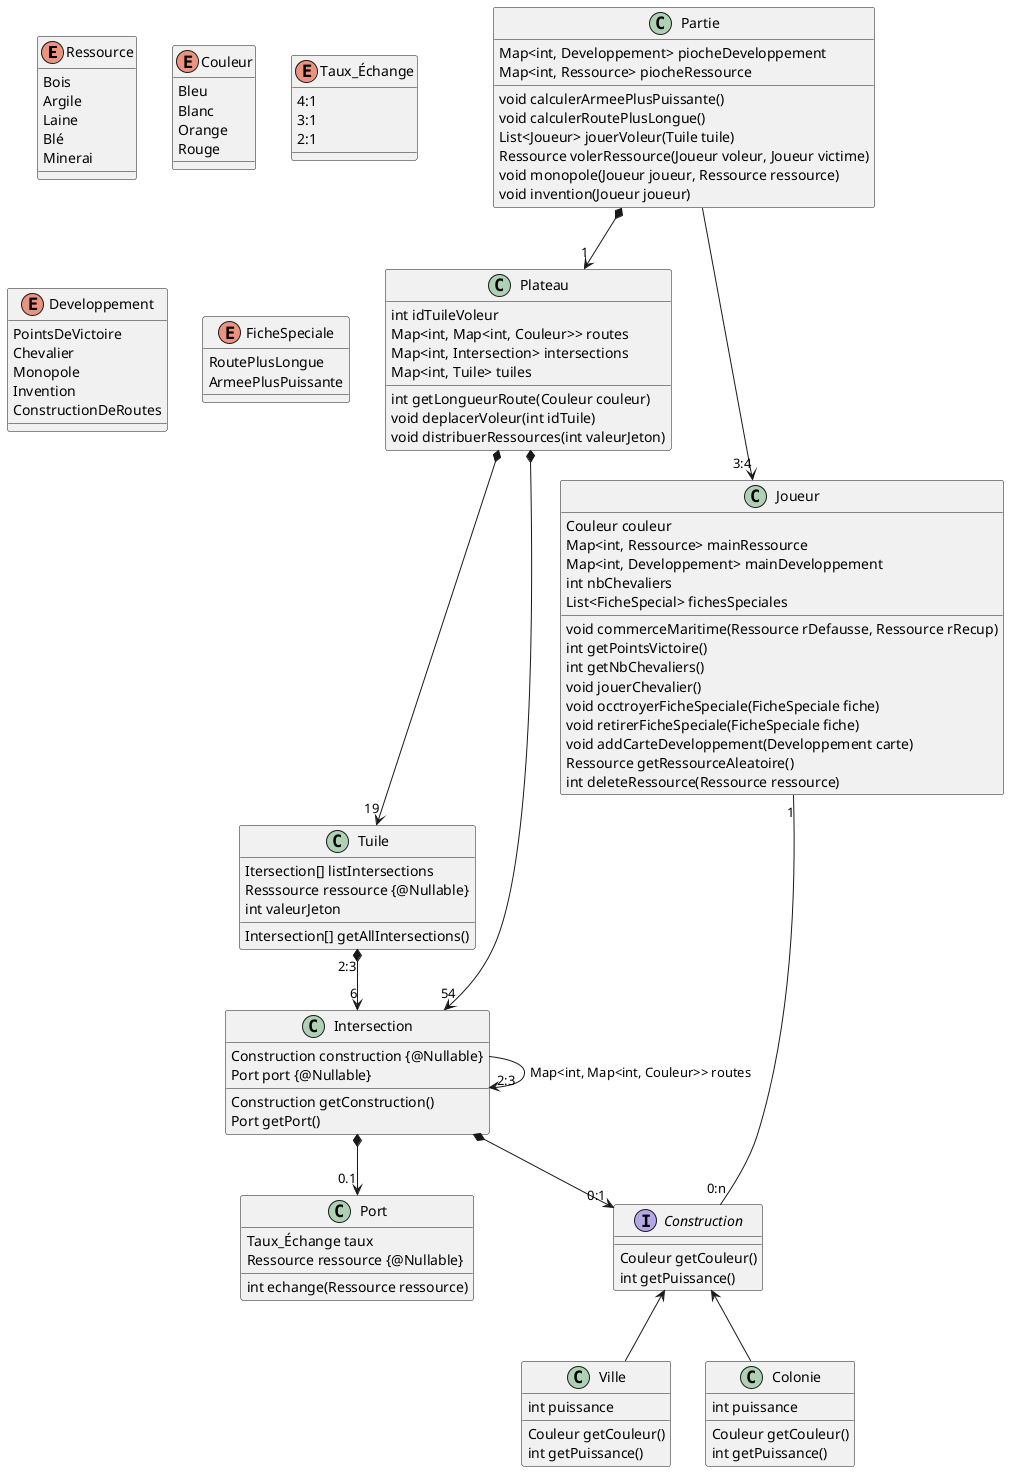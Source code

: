 @startuml

enum Ressource {
Bois
Argile
Laine
Blé
Minerai
}

enum Couleur {
Bleu
Blanc
Orange
Rouge
}

enum Taux_Échange {
4:1
3:1
2:1
}

enum Developpement {
PointsDeVictoire
Chevalier
Monopole
Invention
ConstructionDeRoutes
}

enum FicheSpeciale {
RoutePlusLongue
ArmeePlusPuissante
}

class Partie {
Map<int, Developpement> piocheDeveloppement
Map<int, Ressource> piocheRessource

void calculerArmeePlusPuissante()
void calculerRoutePlusLongue()
List<Joueur> jouerVoleur(Tuile tuile)
Ressource volerRessource(Joueur voleur, Joueur victime)
void monopole(Joueur joueur, Ressource ressource)
void invention(Joueur joueur)
}

class Plateau {
int idTuileVoleur
Map<int, Map<int, Couleur>> routes
Map<int, Intersection> intersections
Map<int, Tuile> tuiles

int getLongueurRoute(Couleur couleur)
void deplacerVoleur(int idTuile)
void distribuerRessources(int valeurJeton)
}

class Port{
Taux_Échange taux
Ressource ressource {@Nullable}

int echange(Ressource ressource)
}

class Tuile{
Itersection[] listIntersections
Resssource ressource {@Nullable}
int valeurJeton

Intersection[] getAllIntersections()
}

class Intersection{
Construction construction {@Nullable}
Port port {@Nullable}

Construction getConstruction()
Port getPort()
}

class Joueur{
Couleur couleur
Map<int, Ressource> mainRessource
Map<int, Developpement> mainDeveloppement
int nbChevaliers
List<FicheSpecial> fichesSpeciales

void commerceMaritime(Ressource rDefausse, Ressource rRecup)
int getPointsVictoire()
int getNbChevaliers()
void jouerChevalier()
void occtroyerFicheSpeciale(FicheSpeciale fiche)
void retirerFicheSpeciale(FicheSpeciale fiche)
void addCarteDeveloppement(Developpement carte)
Ressource getRessourceAleatoire()
int deleteRessource(Ressource ressource)
}

interface Construction {
Couleur getCouleur()
int getPuissance()
}

class Ville {
int puissance

Couleur getCouleur()
int getPuissance()
}

class Colonie {
int puissance

Couleur getCouleur()
int getPuissance()
}



Construction <-d- Ville
Construction <-d- Colonie


Partie *--> "1" Plateau
Plateau *--> "19" Tuile
Plateau *--> "54" Intersection

Tuile "2:3" *-->"6" Intersection
Intersection *--> "0:1" Construction
Intersection --> "2:3" Intersection : Map<int, Map<int, Couleur>> routes

Intersection *--> "0.1" Port

Partie --> "3:4" Joueur
Joueur "1" -- "0:n" Construction

@enduml